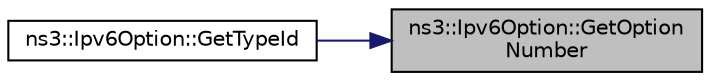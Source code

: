digraph "ns3::Ipv6Option::GetOptionNumber"
{
 // LATEX_PDF_SIZE
  edge [fontname="Helvetica",fontsize="10",labelfontname="Helvetica",labelfontsize="10"];
  node [fontname="Helvetica",fontsize="10",shape=record];
  rankdir="RL";
  Node1 [label="ns3::Ipv6Option::GetOption\lNumber",height=0.2,width=0.4,color="black", fillcolor="grey75", style="filled", fontcolor="black",tooltip="Get the option number."];
  Node1 -> Node2 [dir="back",color="midnightblue",fontsize="10",style="solid",fontname="Helvetica"];
  Node2 [label="ns3::Ipv6Option::GetTypeId",height=0.2,width=0.4,color="black", fillcolor="white", style="filled",URL="$classns3_1_1_ipv6_option.html#a59a2b6dc4e289d6b78d3361da403415f",tooltip="Get the type identificator."];
}
